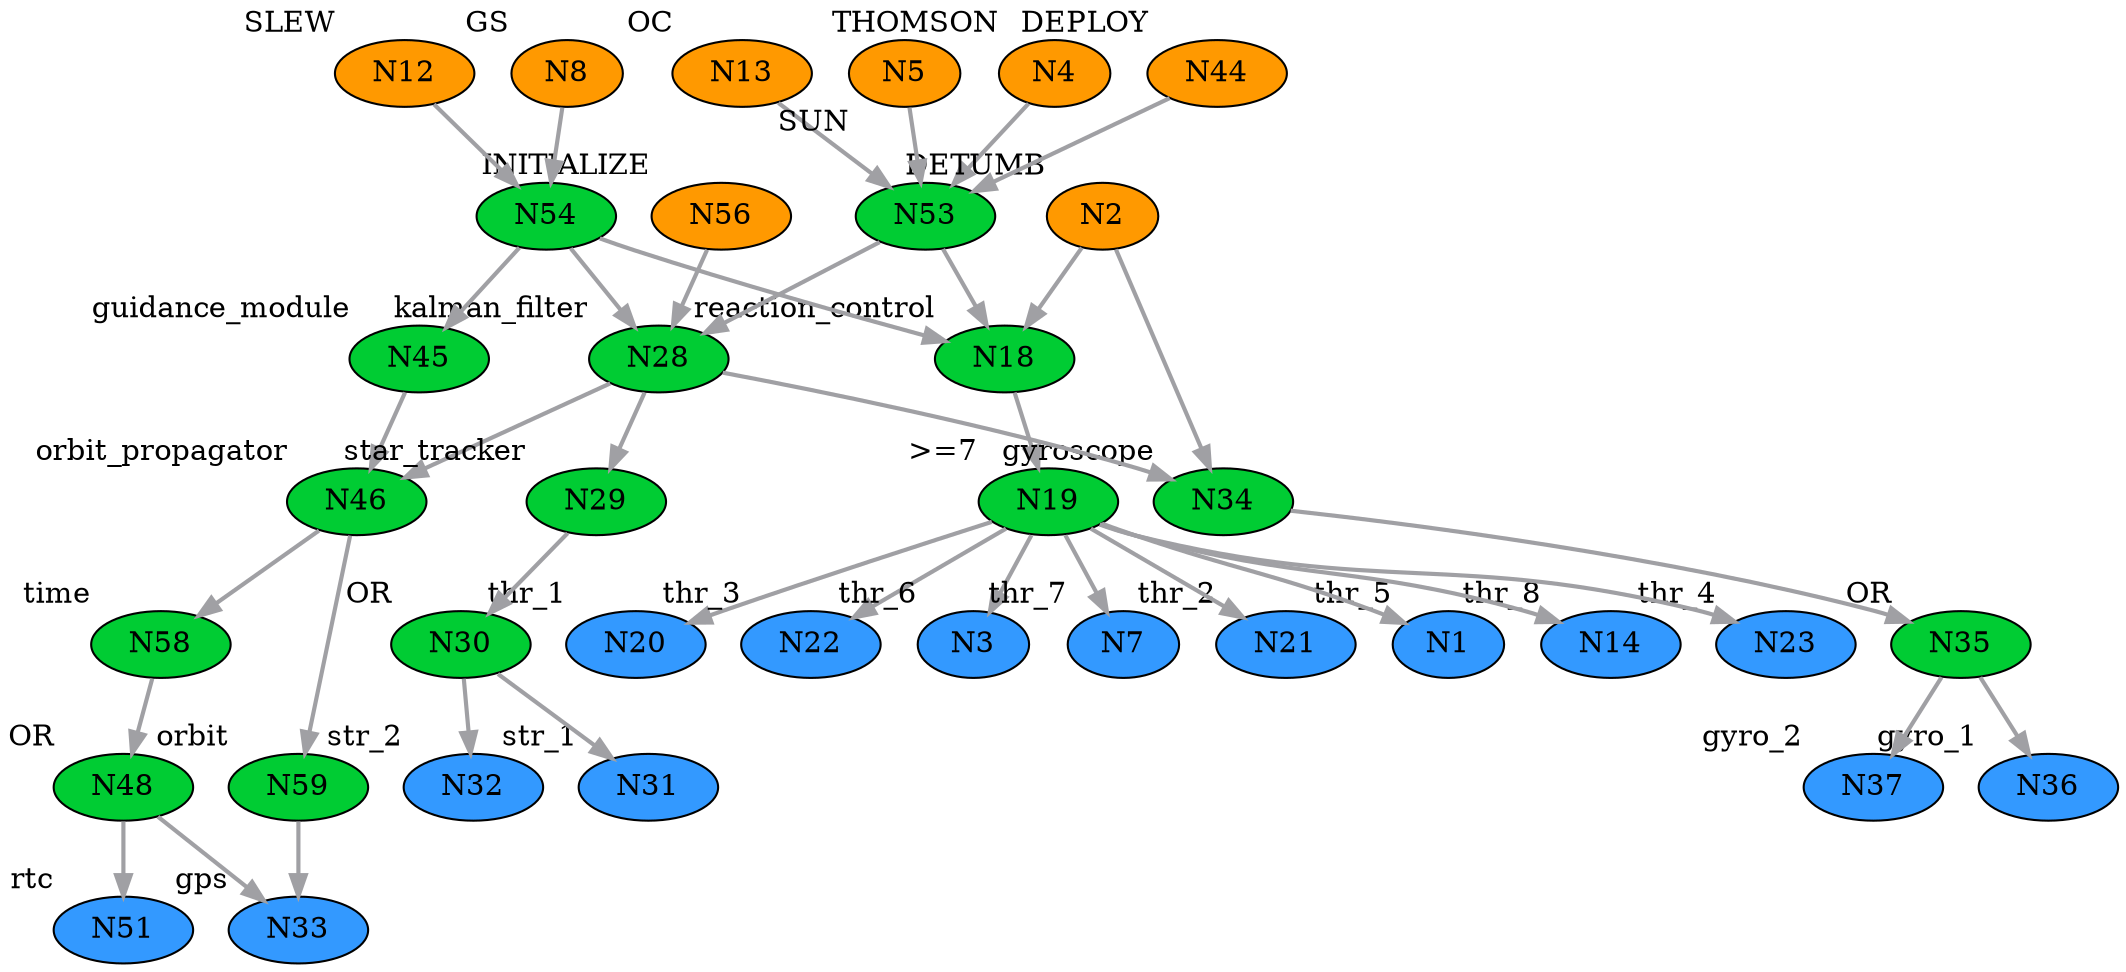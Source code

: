 digraph "space_tug_v6"
{

bgcolor = "#ffffff"

node [
class = "node"
,fillcolor = "#ff00ff",style = "filled"
,width = "0.152778",height = "0.152778"
,shape = "ellipse"
,color = "#000000"
,penwidth = "1"
,"_vis_" = "label"
];


"N51" [
pos = "3.47222,-3.47222!"
,fillcolor = "#3399ff",style = "filled"
,xlabel = "rtc"
]

"N37" [
pos = "1.04167,-3.47222!"
,fillcolor = "#3399ff",style = "filled"
,xlabel = "gyro_2"
]

"N48" [
pos = "3.81944,-2.77778!"
,fillcolor = "#00cc33",style = "filled"
,xlabel = "OR"
]

"N18" [
pos = "-3.125,-1.38889!"
,fillcolor = "#00cc33",style = "filled"
,xlabel = "reaction_control"
]

"N21" [
pos = "-4.86111,-3.47222!"
,fillcolor = "#3399ff",style = "filled"
,xlabel = "thr_2"
]

"N19" [
pos = "-3.125,-2.08333!"
,fillcolor = "#00cc33",style = "filled"
,xlabel = ">=7"
]

"N1" [
pos = "-2.77778,-3.47222!"
,fillcolor = "#3399ff",style = "filled"
,xlabel = "thr_5"
]

"N36" [
pos = "0.347222,-3.47222!"
,fillcolor = "#3399ff",style = "filled"
,xlabel = "gyro_1"
]

"N14" [
pos = "-0.694444,-3.47222!"
,fillcolor = "#3399ff",style = "filled"
,xlabel = "thr_8"
]

"N56" [
pos = "2.43056,0.694444!"
,fillcolor = "#ff9900",style = "filled"
,xlabel = "INITIALIZE"
]

"N45" [
pos = "4.16667,-0.694444!"
,fillcolor = "#00cc33",style = "filled"
,xlabel = "guidance_module"
]

"N23" [
pos = "-3.47222,-3.47222!"
,fillcolor = "#3399ff",style = "filled"
,xlabel = "thr_4"
]

"N4" [
pos = "-1.73611,0.694444!"
,fillcolor = "#ff9900",style = "filled"
,xlabel = "THOMSON"
]

"N34" [
pos = "0.694444,-2.08333!"
,fillcolor = "#00cc33",style = "filled"
,xlabel = "gyroscope"
]

"N28" [
pos = "2.43056,-0.694444!"
,fillcolor = "#00cc33",style = "filled"
,xlabel = "kalman_filter"
]

"N59" [
pos = "4.51389,-2.08333!"
,fillcolor = "#00cc33",style = "filled"
,xlabel = "orbit"
]

"N46" [
pos = "4.16667,-1.38889!"
,fillcolor = "#00cc33",style = "filled"
,xlabel = "orbit_propagator"
]

"N20" [
pos = "-5.55556,-3.47222!"
,fillcolor = "#3399ff",style = "filled"
,xlabel = "thr_1"
]

"N22" [
pos = "-4.16667,-3.47222!"
,fillcolor = "#3399ff",style = "filled"
,xlabel = "thr_3"
]

"N58" [
pos = "3.81944,-2.08333!"
,fillcolor = "#00cc33",style = "filled"
,xlabel = "time"
]

"N2" [
pos = "-3.125,0.694444!"
,fillcolor = "#ff9900",style = "filled"
,xlabel = "DETUMB"
]

"N29" [
pos = "2.43056,-2.08333!"
,fillcolor = "#00cc33",style = "filled"
,xlabel = "star_tracker"
]

"N35" [
pos = "0.694444,-2.77778!"
,fillcolor = "#00cc33",style = "filled"
,xlabel = "OR"
]

"N32" [
pos = "2.77778,-3.47222!"
,fillcolor = "#3399ff",style = "filled"
,xlabel = "str_2"
]

"N31" [
pos = "2.08333,-3.47222!"
,fillcolor = "#3399ff",style = "filled"
,xlabel = "str_1"
]

"N44" [
pos = "0.347222,0.694444!"
,fillcolor = "#ff9900",style = "filled"
,xlabel = "DEPLOY"
]

"N33" [
pos = "4.16667,-3.47222!"
,fillcolor = "#3399ff",style = "filled"
,xlabel = "gps"
]

"N13" [
pos = "1.38889,0.694444!"
,fillcolor = "#ff9900",style = "filled"
,xlabel = "OC"
]

"N3" [
pos = "-2.08333,-3.47222!"
,fillcolor = "#3399ff",style = "filled"
,xlabel = "thr_6"
]

"N12" [
pos = "4.51389,0.694444!"
,fillcolor = "#ff9900",style = "filled"
,xlabel = "SLEW"
]

"N7" [
pos = "-1.38889,-3.47222!"
,fillcolor = "#3399ff",style = "filled"
,xlabel = "thr_7"
]

"N8" [
pos = "3.81944,0.694444!"
,fillcolor = "#ff9900",style = "filled"
,xlabel = "GS"
]

"N53" [
pos = "-0.347222,-9.86865e-17!"
,fillcolor = "#00cc33",style = "filled"
]

"N5" [
pos = "-0.694444,0.694444!"
,fillcolor = "#ff9900",style = "filled"
,xlabel = "SUN"
]

"N30" [
pos = "2.43056,-2.77778!"
,fillcolor = "#00cc33",style = "filled"
,xlabel = "OR"
]

"N54" [
pos = "4.16667,-9.86865e-17!"
,fillcolor = "#00cc33",style = "filled"
]



edge [
class = "edge"
,weight = "1"
,penwidth = "1"
,"_vis_" = "label"
,"color" = "#a0a0a4"
,"style" = "solid"
];


"N58" -> "N48" [id = "E68"
,weight = "2"
,penwidth = "2"
,"color" = "#a0a0a4"
];

"N4" -> "N53" [id = "E53"
,weight = "2"
,penwidth = "2"
,"color" = "#a0a0a4"
];

"N45" -> "N46" [id = "E34"
,weight = "2"
,penwidth = "2"
,"color" = "#a0a0a4"
];

"N54" -> "N18" [id = "E31"
,weight = "2"
,penwidth = "2"
,"color" = "#a0a0a4"
];

"N2" -> "N18" [id = "E5"
,weight = "2"
,penwidth = "2"
,"color" = "#a0a0a4"
];

"N28" -> "N46" [id = "E42"
,weight = "2"
,penwidth = "2"
,"color" = "#a0a0a4"
];

"N54" -> "N28" [id = "E55"
,weight = "2"
,penwidth = "2"
,"color" = "#a0a0a4"
];

"N13" -> "N53" [id = "E51"
,weight = "2"
,penwidth = "2"
,"color" = "#a0a0a4"
];

"N19" -> "N7" [id = "E3"
,weight = "2"
,penwidth = "2"
,"color" = "#a0a0a4"
];

"N59" -> "N33" [id = "E12"
,weight = "2"
,penwidth = "2"
,"color" = "#a0a0a4"
];

"N35" -> "N37" [id = "E27"
,weight = "2"
,penwidth = "2"
,"color" = "#a0a0a4"
];

"N18" -> "N19" [id = "E6"
,weight = "2"
,penwidth = "2"
,"color" = "#a0a0a4"
];

"N46" -> "N58" [id = "E33"
,weight = "2"
,penwidth = "2"
,"color" = "#a0a0a4"
];

"N35" -> "N36" [id = "E26"
,weight = "2"
,penwidth = "2"
,"color" = "#a0a0a4"
];

"N19" -> "N14" [id = "E4"
,weight = "2"
,penwidth = "2"
,"color" = "#a0a0a4"
];

"N54" -> "N45" [id = "E32"
,weight = "2"
,penwidth = "2"
,"color" = "#a0a0a4"
];

"N28" -> "N29" [id = "E17"
,weight = "2"
,penwidth = "2"
,"color" = "#a0a0a4"
];

"N53" -> "N18" [id = "E46"
,weight = "2"
,penwidth = "2"
,"color" = "#a0a0a4"
];

"N53" -> "N28" [id = "E48"
,weight = "2"
,penwidth = "2"
,"color" = "#a0a0a4"
];

"N19" -> "N1" [id = "E1"
,weight = "2"
,penwidth = "2"
,"color" = "#a0a0a4"
];

"N19" -> "N3" [id = "E2"
,weight = "2"
,penwidth = "2"
,"color" = "#a0a0a4"
];

"N12" -> "N54" [id = "E57"
,weight = "2"
,penwidth = "2"
,"color" = "#a0a0a4"
];

"N2" -> "N34" [id = "E11"
,weight = "2"
,penwidth = "2"
,"color" = "#a0a0a4"
];

"N46" -> "N59" [id = "E36"
,weight = "2"
,penwidth = "2"
,"color" = "#a0a0a4"
];

"N19" -> "N22" [id = "E9"
,weight = "2"
,penwidth = "2"
,"color" = "#a0a0a4"
];

"N34" -> "N35" [id = "E25"
,weight = "2"
,penwidth = "2"
,"color" = "#a0a0a4"
];

"N5" -> "N53" [id = "E52"
,weight = "2"
,penwidth = "2"
,"color" = "#a0a0a4"
];

"N48" -> "N51" [id = "E21"
,weight = "2"
,penwidth = "2"
,"color" = "#a0a0a4"
];

"N30" -> "N31" [id = "E19"
,weight = "2"
,penwidth = "2"
,"color" = "#a0a0a4"
];

"N48" -> "N33" [id = "E13"
,weight = "2"
,penwidth = "2"
,"color" = "#a0a0a4"
];

"N19" -> "N21" [id = "E8"
,weight = "2"
,penwidth = "2"
,"color" = "#a0a0a4"
];

"N30" -> "N32" [id = "E20"
,weight = "2"
,penwidth = "2"
,"color" = "#a0a0a4"
];

"N19" -> "N20" [id = "E7"
,weight = "2"
,penwidth = "2"
,"color" = "#a0a0a4"
];

"N8" -> "N54" [id = "E45"
,weight = "2"
,penwidth = "2"
,"color" = "#a0a0a4"
];

"N29" -> "N30" [id = "E18"
,weight = "2"
,penwidth = "2"
,"color" = "#a0a0a4"
];

"N28" -> "N34" [id = "E24"
,weight = "2"
,penwidth = "2"
,"color" = "#a0a0a4"
];

"N44" -> "N53" [id = "E56"
,weight = "2"
,penwidth = "2"
,"color" = "#a0a0a4"
];

"N19" -> "N23" [id = "E10"
,weight = "2"
,penwidth = "2"
,"color" = "#a0a0a4"
];

"N56" -> "N28" [id = "E38"
,weight = "2"
,penwidth = "2"
,"color" = "#a0a0a4"
];


}
